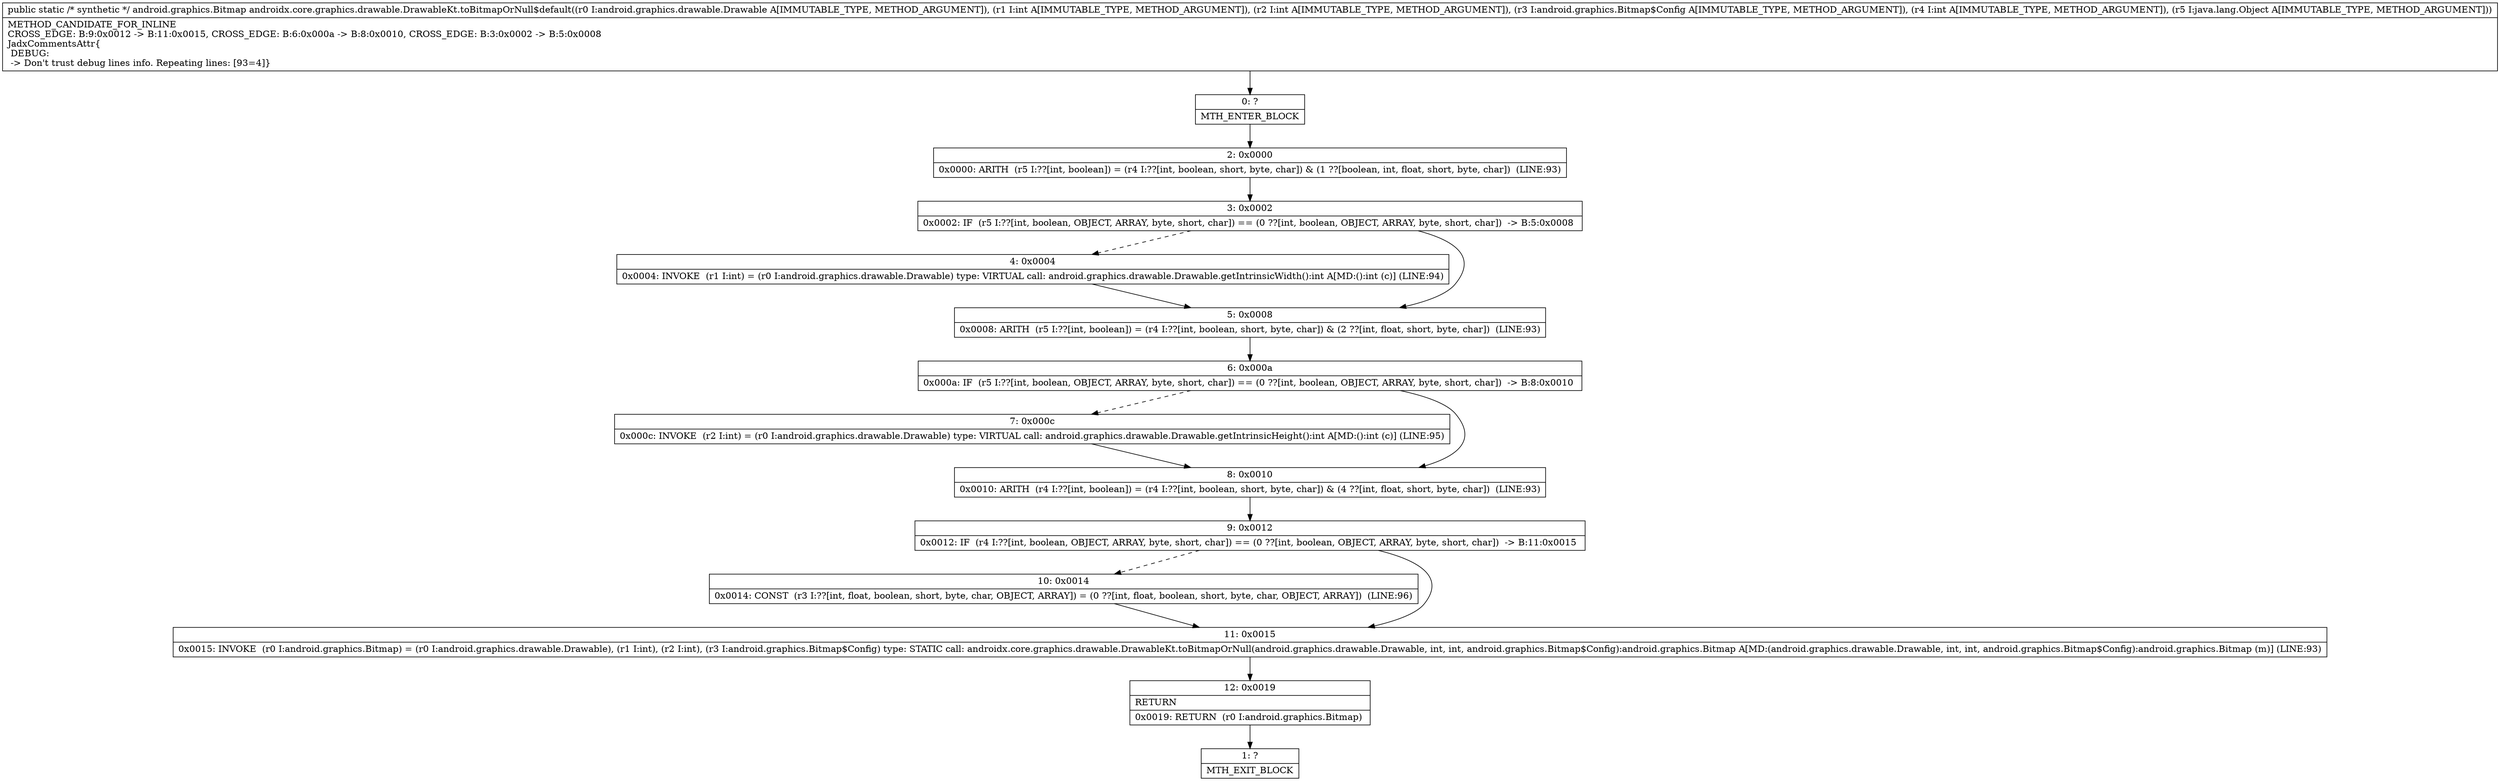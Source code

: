 digraph "CFG forandroidx.core.graphics.drawable.DrawableKt.toBitmapOrNull$default(Landroid\/graphics\/drawable\/Drawable;IILandroid\/graphics\/Bitmap$Config;ILjava\/lang\/Object;)Landroid\/graphics\/Bitmap;" {
Node_0 [shape=record,label="{0\:\ ?|MTH_ENTER_BLOCK\l}"];
Node_2 [shape=record,label="{2\:\ 0x0000|0x0000: ARITH  (r5 I:??[int, boolean]) = (r4 I:??[int, boolean, short, byte, char]) & (1 ??[boolean, int, float, short, byte, char])  (LINE:93)\l}"];
Node_3 [shape=record,label="{3\:\ 0x0002|0x0002: IF  (r5 I:??[int, boolean, OBJECT, ARRAY, byte, short, char]) == (0 ??[int, boolean, OBJECT, ARRAY, byte, short, char])  \-\> B:5:0x0008 \l}"];
Node_4 [shape=record,label="{4\:\ 0x0004|0x0004: INVOKE  (r1 I:int) = (r0 I:android.graphics.drawable.Drawable) type: VIRTUAL call: android.graphics.drawable.Drawable.getIntrinsicWidth():int A[MD:():int (c)] (LINE:94)\l}"];
Node_5 [shape=record,label="{5\:\ 0x0008|0x0008: ARITH  (r5 I:??[int, boolean]) = (r4 I:??[int, boolean, short, byte, char]) & (2 ??[int, float, short, byte, char])  (LINE:93)\l}"];
Node_6 [shape=record,label="{6\:\ 0x000a|0x000a: IF  (r5 I:??[int, boolean, OBJECT, ARRAY, byte, short, char]) == (0 ??[int, boolean, OBJECT, ARRAY, byte, short, char])  \-\> B:8:0x0010 \l}"];
Node_7 [shape=record,label="{7\:\ 0x000c|0x000c: INVOKE  (r2 I:int) = (r0 I:android.graphics.drawable.Drawable) type: VIRTUAL call: android.graphics.drawable.Drawable.getIntrinsicHeight():int A[MD:():int (c)] (LINE:95)\l}"];
Node_8 [shape=record,label="{8\:\ 0x0010|0x0010: ARITH  (r4 I:??[int, boolean]) = (r4 I:??[int, boolean, short, byte, char]) & (4 ??[int, float, short, byte, char])  (LINE:93)\l}"];
Node_9 [shape=record,label="{9\:\ 0x0012|0x0012: IF  (r4 I:??[int, boolean, OBJECT, ARRAY, byte, short, char]) == (0 ??[int, boolean, OBJECT, ARRAY, byte, short, char])  \-\> B:11:0x0015 \l}"];
Node_10 [shape=record,label="{10\:\ 0x0014|0x0014: CONST  (r3 I:??[int, float, boolean, short, byte, char, OBJECT, ARRAY]) = (0 ??[int, float, boolean, short, byte, char, OBJECT, ARRAY])  (LINE:96)\l}"];
Node_11 [shape=record,label="{11\:\ 0x0015|0x0015: INVOKE  (r0 I:android.graphics.Bitmap) = (r0 I:android.graphics.drawable.Drawable), (r1 I:int), (r2 I:int), (r3 I:android.graphics.Bitmap$Config) type: STATIC call: androidx.core.graphics.drawable.DrawableKt.toBitmapOrNull(android.graphics.drawable.Drawable, int, int, android.graphics.Bitmap$Config):android.graphics.Bitmap A[MD:(android.graphics.drawable.Drawable, int, int, android.graphics.Bitmap$Config):android.graphics.Bitmap (m)] (LINE:93)\l}"];
Node_12 [shape=record,label="{12\:\ 0x0019|RETURN\l|0x0019: RETURN  (r0 I:android.graphics.Bitmap) \l}"];
Node_1 [shape=record,label="{1\:\ ?|MTH_EXIT_BLOCK\l}"];
MethodNode[shape=record,label="{public static \/* synthetic *\/ android.graphics.Bitmap androidx.core.graphics.drawable.DrawableKt.toBitmapOrNull$default((r0 I:android.graphics.drawable.Drawable A[IMMUTABLE_TYPE, METHOD_ARGUMENT]), (r1 I:int A[IMMUTABLE_TYPE, METHOD_ARGUMENT]), (r2 I:int A[IMMUTABLE_TYPE, METHOD_ARGUMENT]), (r3 I:android.graphics.Bitmap$Config A[IMMUTABLE_TYPE, METHOD_ARGUMENT]), (r4 I:int A[IMMUTABLE_TYPE, METHOD_ARGUMENT]), (r5 I:java.lang.Object A[IMMUTABLE_TYPE, METHOD_ARGUMENT]))  | METHOD_CANDIDATE_FOR_INLINE\lCROSS_EDGE: B:9:0x0012 \-\> B:11:0x0015, CROSS_EDGE: B:6:0x000a \-\> B:8:0x0010, CROSS_EDGE: B:3:0x0002 \-\> B:5:0x0008\lJadxCommentsAttr\{\l DEBUG: \l \-\> Don't trust debug lines info. Repeating lines: [93=4]\}\l}"];
MethodNode -> Node_0;Node_0 -> Node_2;
Node_2 -> Node_3;
Node_3 -> Node_4[style=dashed];
Node_3 -> Node_5;
Node_4 -> Node_5;
Node_5 -> Node_6;
Node_6 -> Node_7[style=dashed];
Node_6 -> Node_8;
Node_7 -> Node_8;
Node_8 -> Node_9;
Node_9 -> Node_10[style=dashed];
Node_9 -> Node_11;
Node_10 -> Node_11;
Node_11 -> Node_12;
Node_12 -> Node_1;
}


